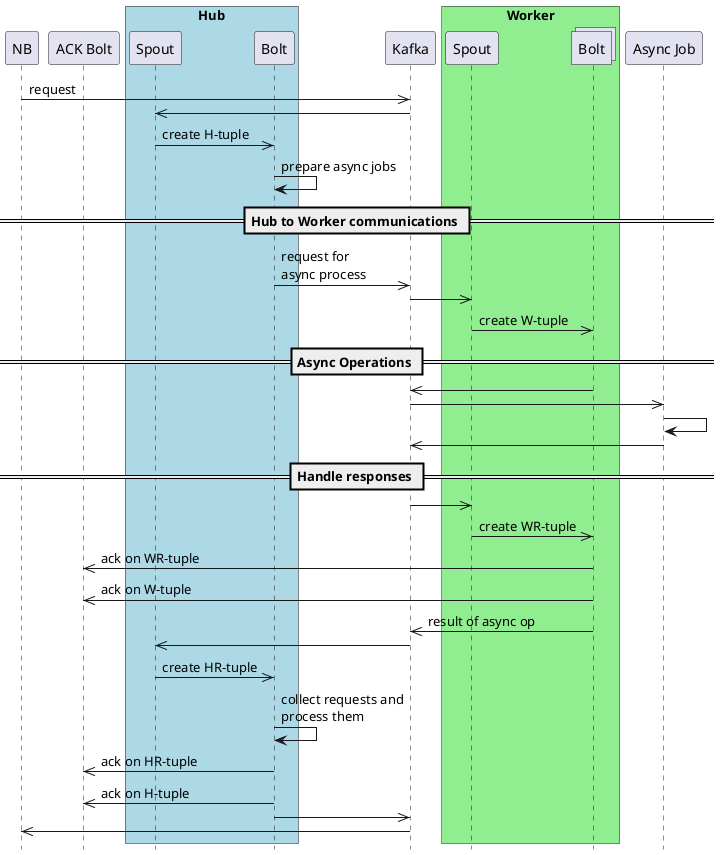 v6

@startuml
hide footbox

participant NB
participant "ACK Bolt" as ack

box "Hub" #LightBlue
    participant "Spout" as sp_hub
    participant "Bolt" as bolt_hub
end box

participant "Kafka" as bus
box "Worker" #LightGreen
    participant "Spout" as sp_work
    collections "Bolt" as bolt_work
end box

participant "Async Job" as async_job

NB ->> bus : request
sp_hub <<- bus
sp_hub ->> bolt_hub : create H-tuple
bolt_hub -> bolt_hub : prepare async jobs

== Hub to Worker communications ==
bolt_hub ->> bus : request for\nasync process
sp_work <<- bus
sp_work ->> bolt_work : create W-tuple
== Async Operations ==
bolt_work ->> bus
async_job <<- bus
async_job -> async_job
async_job ->> bus
== Handle responses ==
sp_work <<- bus
sp_work ->> bolt_work : create WR-tuple
bolt_work ->> ack : ack on WR-tuple
bolt_work ->> ack : ack on W-tuple
bolt_work ->> bus : result of async op
sp_hub <<- bus
sp_hub ->> bolt_hub: create HR-tuple
bolt_hub -> bolt_hub : collect requests and\nprocess them
bolt_hub ->> ack : ack on HR-tuple
bolt_hub ->> ack : ack on H-tuple
bolt_hub ->> bus
NB <<- bus


@enduml